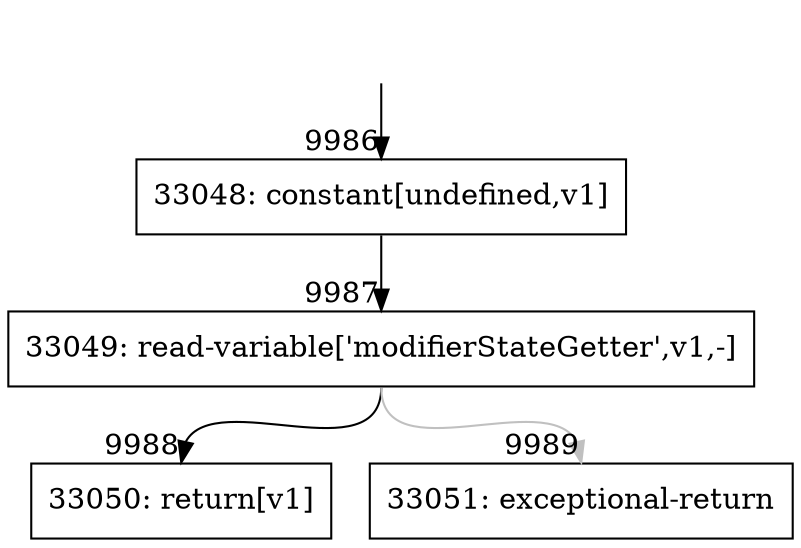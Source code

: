 digraph {
rankdir="TD"
BB_entry745[shape=none,label=""];
BB_entry745 -> BB9986 [tailport=s, headport=n, headlabel="    9986"]
BB9986 [shape=record label="{33048: constant[undefined,v1]}" ] 
BB9986 -> BB9987 [tailport=s, headport=n, headlabel="      9987"]
BB9987 [shape=record label="{33049: read-variable['modifierStateGetter',v1,-]}" ] 
BB9987 -> BB9988 [tailport=s, headport=n, headlabel="      9988"]
BB9987 -> BB9989 [tailport=s, headport=n, color=gray, headlabel="      9989"]
BB9988 [shape=record label="{33050: return[v1]}" ] 
BB9989 [shape=record label="{33051: exceptional-return}" ] 
//#$~ 17836
}
